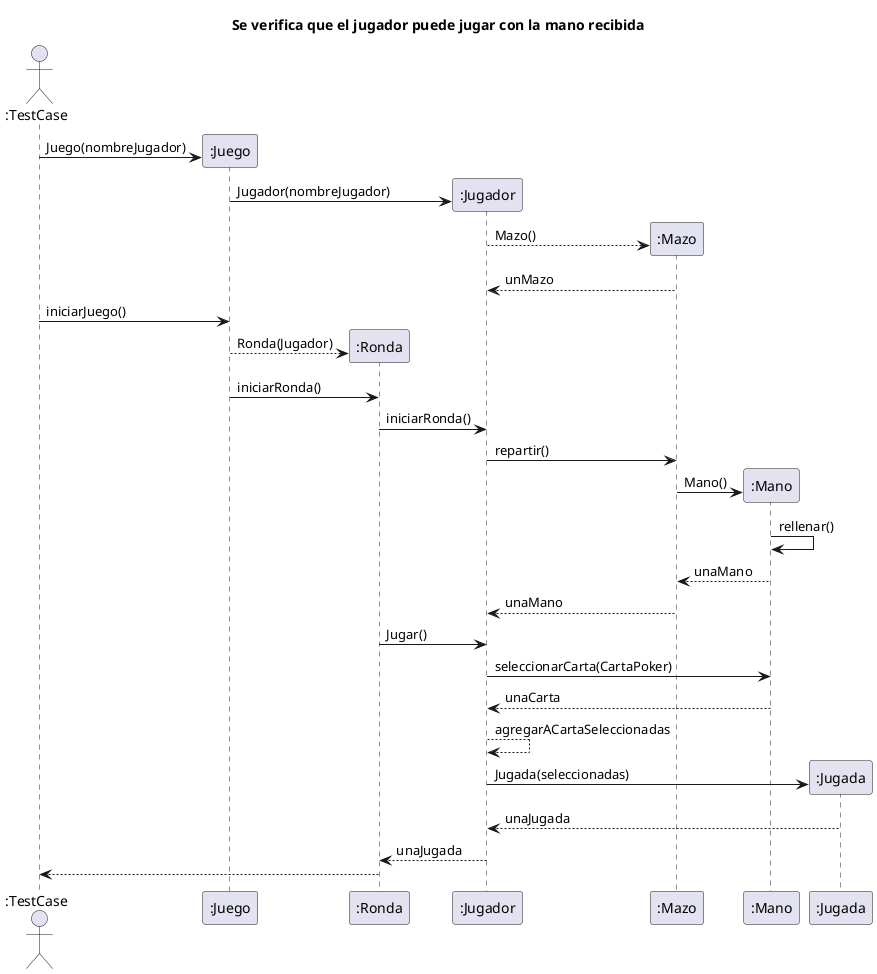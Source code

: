 @startuml
'https://plantuml.com/sequence-diagram

title Se verifica que el jugador puede jugar con la mano recibida

actor ":TestCase" as user
participant ":Juego" as juego
participant ":Ronda" as ronda
participant ":Jugador" as jugador
participant ":Mazo" as mazo
participant ":Mano" as mano

user -> juego**: Juego(nombreJugador)
juego -> jugador**: Jugador(nombreJugador)
jugador --> mazo **: Mazo()
mazo --> jugador: unMazo
user -> juego: iniciarJuego()

juego --> ronda**: Ronda(Jugador)
juego -> ronda: iniciarRonda()
ronda -> jugador: iniciarRonda()
jugador -> mazo: repartir()
mazo -> mano **: Mano()
mano -> mano: rellenar()
mano --> mazo: unaMano
mazo --> jugador: unaMano

ronda -> jugador:Jugar()

jugador -> mano: seleccionarCarta(CartaPoker)
mano --> jugador: unaCarta
jugador --> jugador: agregarACartaSeleccionadas
jugador -> ":Jugada" as jugada **: Jugada(seleccionadas)
jugada --> jugador: unaJugada
jugador --> ronda: unaJugada

ronda --> user


@enduml
